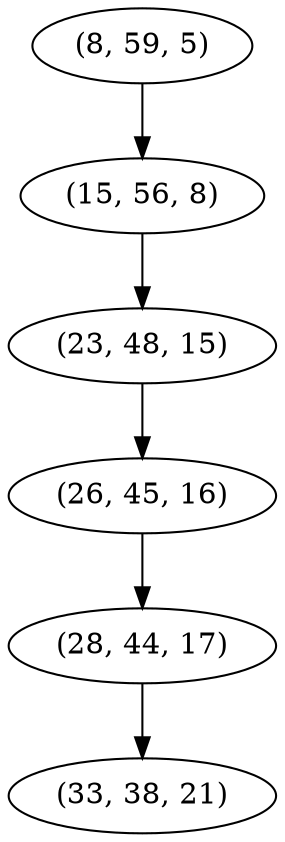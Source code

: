 digraph tree {
    "(8, 59, 5)";
    "(15, 56, 8)";
    "(23, 48, 15)";
    "(26, 45, 16)";
    "(28, 44, 17)";
    "(33, 38, 21)";
    "(8, 59, 5)" -> "(15, 56, 8)";
    "(15, 56, 8)" -> "(23, 48, 15)";
    "(23, 48, 15)" -> "(26, 45, 16)";
    "(26, 45, 16)" -> "(28, 44, 17)";
    "(28, 44, 17)" -> "(33, 38, 21)";
}
